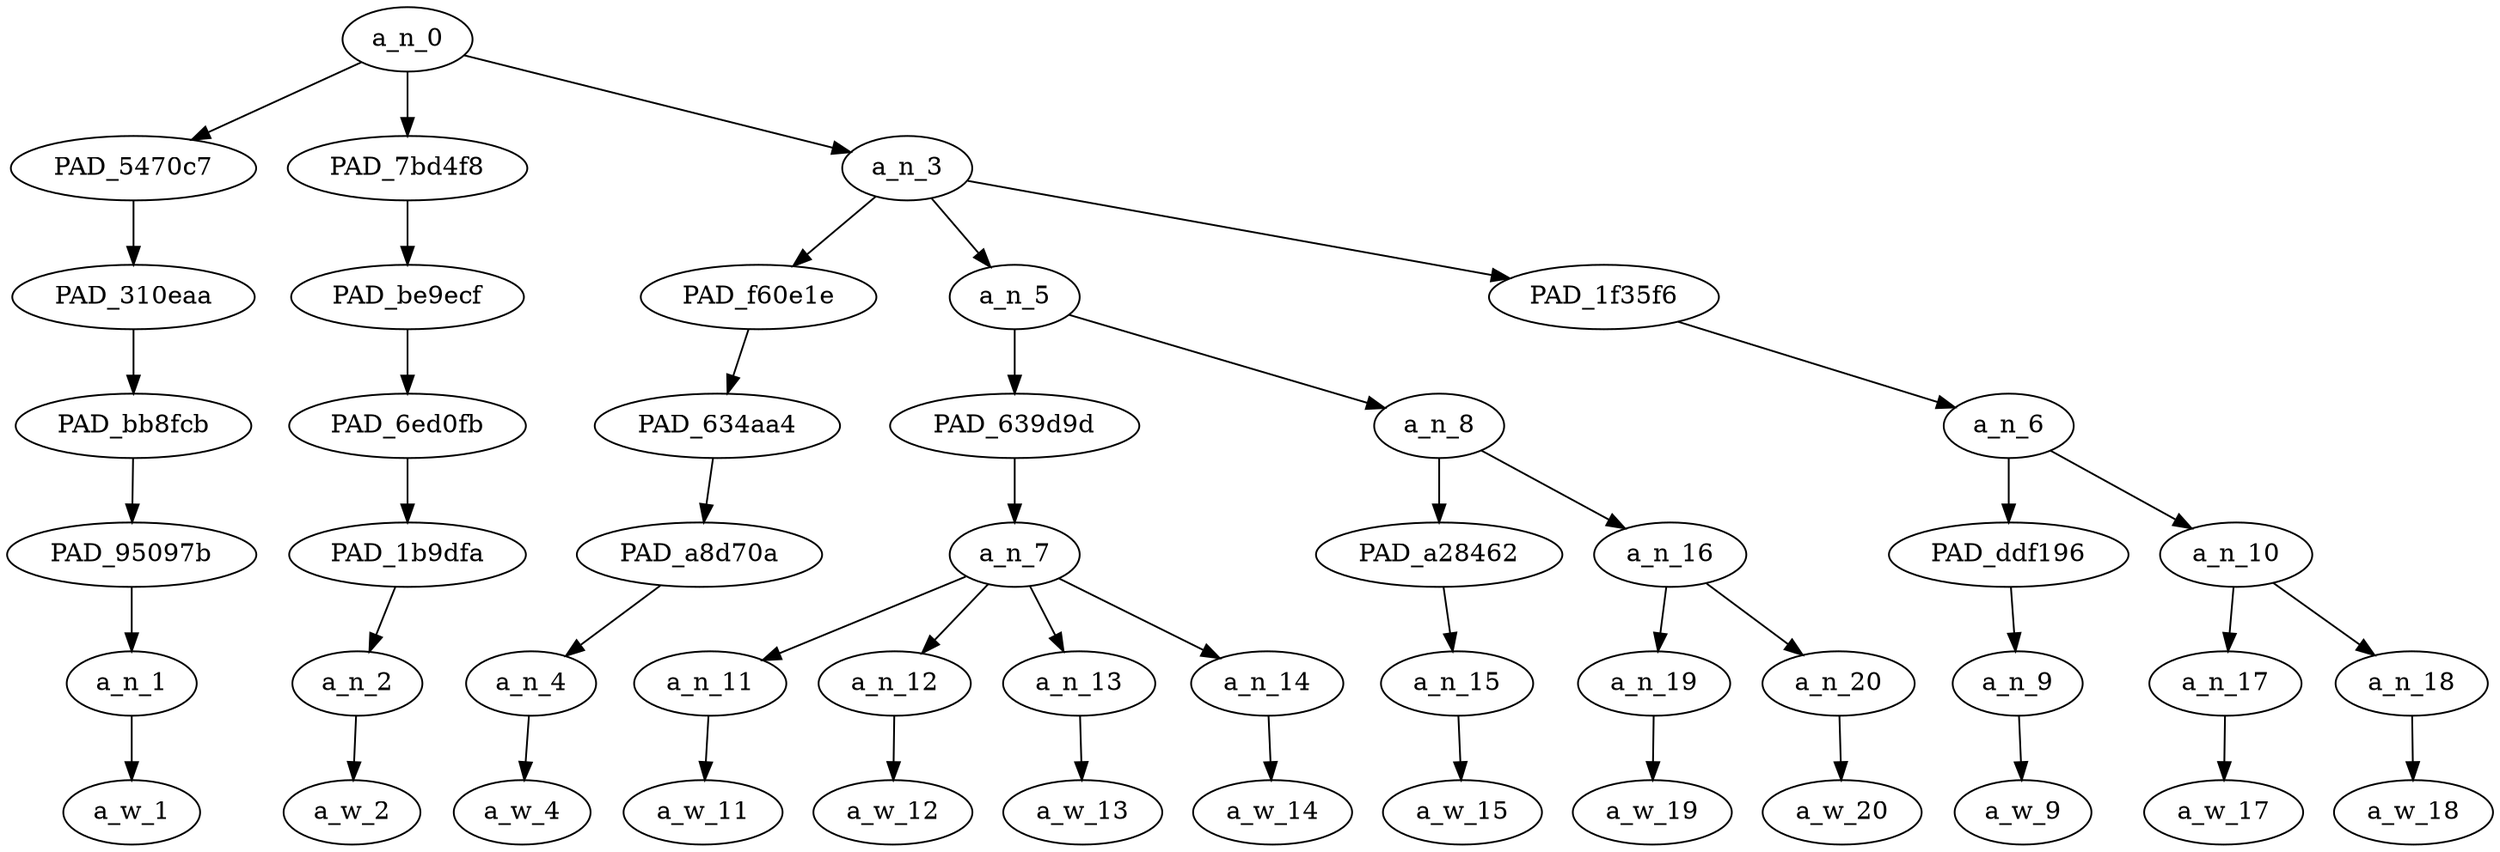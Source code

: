 strict digraph "" {
	a_n_0	[div_dir=1,
		index=0,
		level=6,
		pos="2.430555555555556,6!",
		text_span="[0, 1, 2, 3, 4, 5, 6, 7, 8, 9, 10, 11, 12]",
		value=1.00000001];
	PAD_5470c7	[div_dir=-1,
		index=0,
		level=5,
		pos="0.0,5!",
		text_span="[0]",
		value=0.06409543];
	a_n_0 -> PAD_5470c7;
	PAD_7bd4f8	[div_dir=1,
		index=1,
		level=5,
		pos="1.0,5!",
		text_span="[1]",
		value=0.05352680];
	a_n_0 -> PAD_7bd4f8;
	a_n_3	[div_dir=1,
		index=2,
		level=5,
		pos="6.291666666666667,5!",
		text_span="[2, 3, 4, 5, 6, 7, 8, 9, 10, 11, 12]",
		value=0.88208755];
	a_n_0 -> a_n_3;
	PAD_310eaa	[div_dir=-1,
		index=0,
		level=4,
		pos="0.0,4!",
		text_span="[0]",
		value=0.06409543];
	PAD_5470c7 -> PAD_310eaa;
	PAD_bb8fcb	[div_dir=-1,
		index=0,
		level=3,
		pos="0.0,3!",
		text_span="[0]",
		value=0.06409543];
	PAD_310eaa -> PAD_bb8fcb;
	PAD_95097b	[div_dir=-1,
		index=0,
		level=2,
		pos="0.0,2!",
		text_span="[0]",
		value=0.06409543];
	PAD_bb8fcb -> PAD_95097b;
	a_n_1	[div_dir=-1,
		index=0,
		level=1,
		pos="0.0,1!",
		text_span="[0]",
		value=0.06409543];
	PAD_95097b -> a_n_1;
	a_w_1	[div_dir=0,
		index=0,
		level=0,
		pos="0,0!",
		text_span="[0]",
		value=i];
	a_n_1 -> a_w_1;
	PAD_be9ecf	[div_dir=1,
		index=1,
		level=4,
		pos="1.0,4!",
		text_span="[1]",
		value=0.05352680];
	PAD_7bd4f8 -> PAD_be9ecf;
	PAD_6ed0fb	[div_dir=1,
		index=1,
		level=3,
		pos="1.0,3!",
		text_span="[1]",
		value=0.05352680];
	PAD_be9ecf -> PAD_6ed0fb;
	PAD_1b9dfa	[div_dir=1,
		index=1,
		level=2,
		pos="1.0,2!",
		text_span="[1]",
		value=0.05352680];
	PAD_6ed0fb -> PAD_1b9dfa;
	a_n_2	[div_dir=1,
		index=1,
		level=1,
		pos="1.0,1!",
		text_span="[1]",
		value=0.05352680];
	PAD_1b9dfa -> a_n_2;
	a_w_2	[div_dir=0,
		index=1,
		level=0,
		pos="1,0!",
		text_span="[1]",
		value=actually];
	a_n_2 -> a_w_2;
	PAD_f60e1e	[div_dir=1,
		index=2,
		level=4,
		pos="2.0,4!",
		text_span="[2]",
		value=0.05237981];
	a_n_3 -> PAD_f60e1e;
	a_n_5	[div_dir=1,
		index=3,
		level=4,
		pos="6.125,4!",
		text_span="[3, 4, 5, 6, 7, 8, 9]",
		value=0.62301274];
	a_n_3 -> a_n_5;
	PAD_1f35f6	[div_dir=1,
		index=4,
		level=4,
		pos="10.75,4!",
		text_span="[10, 11, 12]",
		value=0.20628517];
	a_n_3 -> PAD_1f35f6;
	PAD_634aa4	[div_dir=1,
		index=2,
		level=3,
		pos="2.0,3!",
		text_span="[2]",
		value=0.05237981];
	PAD_f60e1e -> PAD_634aa4;
	PAD_a8d70a	[div_dir=1,
		index=2,
		level=2,
		pos="2.0,2!",
		text_span="[2]",
		value=0.05237981];
	PAD_634aa4 -> PAD_a8d70a;
	a_n_4	[div_dir=1,
		index=2,
		level=1,
		pos="2.0,1!",
		text_span="[2]",
		value=0.05237981];
	PAD_a8d70a -> a_n_4;
	a_w_4	[div_dir=0,
		index=2,
		level=0,
		pos="2,0!",
		text_span="[2]",
		value=bring];
	a_n_4 -> a_w_4;
	PAD_639d9d	[div_dir=1,
		index=3,
		level=3,
		pos="4.5,3!",
		text_span="[3, 4, 5, 6]",
		value=0.31425921];
	a_n_5 -> PAD_639d9d;
	a_n_8	[div_dir=1,
		index=4,
		level=3,
		pos="7.75,3!",
		text_span="[7, 8, 9]",
		value=0.30847316];
	a_n_5 -> a_n_8;
	a_n_7	[div_dir=1,
		index=3,
		level=2,
		pos="4.5,2!",
		text_span="[3, 4, 5, 6]",
		value=0.31425921];
	PAD_639d9d -> a_n_7;
	a_n_11	[div_dir=-1,
		index=3,
		level=1,
		pos="3.0,1!",
		text_span="[3]",
		value=0.04602603];
	a_n_7 -> a_n_11;
	a_n_12	[div_dir=1,
		index=4,
		level=1,
		pos="4.0,1!",
		text_span="[4]",
		value=0.07132101];
	a_n_7 -> a_n_12;
	a_n_13	[div_dir=1,
		index=5,
		level=1,
		pos="5.0,1!",
		text_span="[5]",
		value=0.11451685];
	a_n_7 -> a_n_13;
	a_n_14	[div_dir=-1,
		index=6,
		level=1,
		pos="6.0,1!",
		text_span="[6]",
		value=0.08220165];
	a_n_7 -> a_n_14;
	a_w_11	[div_dir=0,
		index=3,
		level=0,
		pos="3,0!",
		text_span="[3]",
		value=the];
	a_n_11 -> a_w_11;
	a_w_12	[div_dir=0,
		index=4,
		level=0,
		pos="4,0!",
		text_span="[4]",
		value=average];
	a_n_12 -> a_w_12;
	a_w_13	[div_dir=0,
		index=5,
		level=0,
		pos="5,0!",
		text_span="[5]",
		value=dance];
	a_n_13 -> a_w_13;
	a_w_14	[div_dir=0,
		index=6,
		level=0,
		pos="6,0!",
		text_span="[6]",
		value=skill];
	a_n_14 -> a_w_14;
	PAD_a28462	[div_dir=-1,
		index=4,
		level=2,
		pos="7.0,2!",
		text_span="[7]",
		value=0.05550311];
	a_n_8 -> PAD_a28462;
	a_n_16	[div_dir=1,
		index=5,
		level=2,
		pos="8.5,2!",
		text_span="[8, 9]",
		value=0.25276511];
	a_n_8 -> a_n_16;
	a_n_15	[div_dir=-1,
		index=7,
		level=1,
		pos="7.0,1!",
		text_span="[7]",
		value=0.05550311];
	PAD_a28462 -> a_n_15;
	a_w_15	[div_dir=0,
		index=7,
		level=0,
		pos="7,0!",
		text_span="[7]",
		value=of];
	a_n_15 -> a_w_15;
	a_n_19	[div_dir=1,
		index=8,
		level=1,
		pos="8.0,1!",
		text_span="[8]",
		value=0.15436062];
	a_n_16 -> a_n_19;
	a_n_20	[div_dir=-1,
		index=9,
		level=1,
		pos="9.0,1!",
		text_span="[9]",
		value=0.09812430];
	a_n_16 -> a_n_20;
	a_w_19	[div_dir=0,
		index=8,
		level=0,
		pos="8,0!",
		text_span="[8]",
		value=white];
	a_n_19 -> a_w_19;
	a_w_20	[div_dir=0,
		index=9,
		level=0,
		pos="9,0!",
		text_span="[9]",
		value=people];
	a_n_20 -> a_w_20;
	a_n_6	[div_dir=1,
		index=5,
		level=3,
		pos="10.75,3!",
		text_span="[10, 11, 12]",
		value=0.20628517];
	PAD_1f35f6 -> a_n_6;
	PAD_ddf196	[div_dir=1,
		index=6,
		level=2,
		pos="10.0,2!",
		text_span="[10]",
		value=0.04680783];
	a_n_6 -> PAD_ddf196;
	a_n_10	[div_dir=1,
		index=7,
		level=2,
		pos="11.5,2!",
		text_span="[11, 12]",
		value=0.15921993];
	a_n_6 -> a_n_10;
	a_n_9	[div_dir=1,
		index=10,
		level=1,
		pos="10.0,1!",
		text_span="[10]",
		value=0.04680783];
	PAD_ddf196 -> a_n_9;
	a_w_9	[div_dir=0,
		index=10,
		level=0,
		pos="10,0!",
		text_span="[10]",
		value=down];
	a_n_9 -> a_w_9;
	a_n_17	[div_dir=-1,
		index=11,
		level=1,
		pos="11.0,1!",
		text_span="[11]",
		value=0.04102415];
	a_n_10 -> a_n_17;
	a_n_18	[div_dir=1,
		index=12,
		level=1,
		pos="12.0,1!",
		text_span="[12]",
		value=0.11789775];
	a_n_10 -> a_n_18;
	a_w_17	[div_dir=0,
		index=11,
		level=0,
		pos="11,0!",
		text_span="[11]",
		value=two];
	a_n_17 -> a_w_17;
	a_w_18	[div_dir=0,
		index=12,
		level=0,
		pos="12,0!",
		text_span="[12]",
		value=notches];
	a_n_18 -> a_w_18;
}
